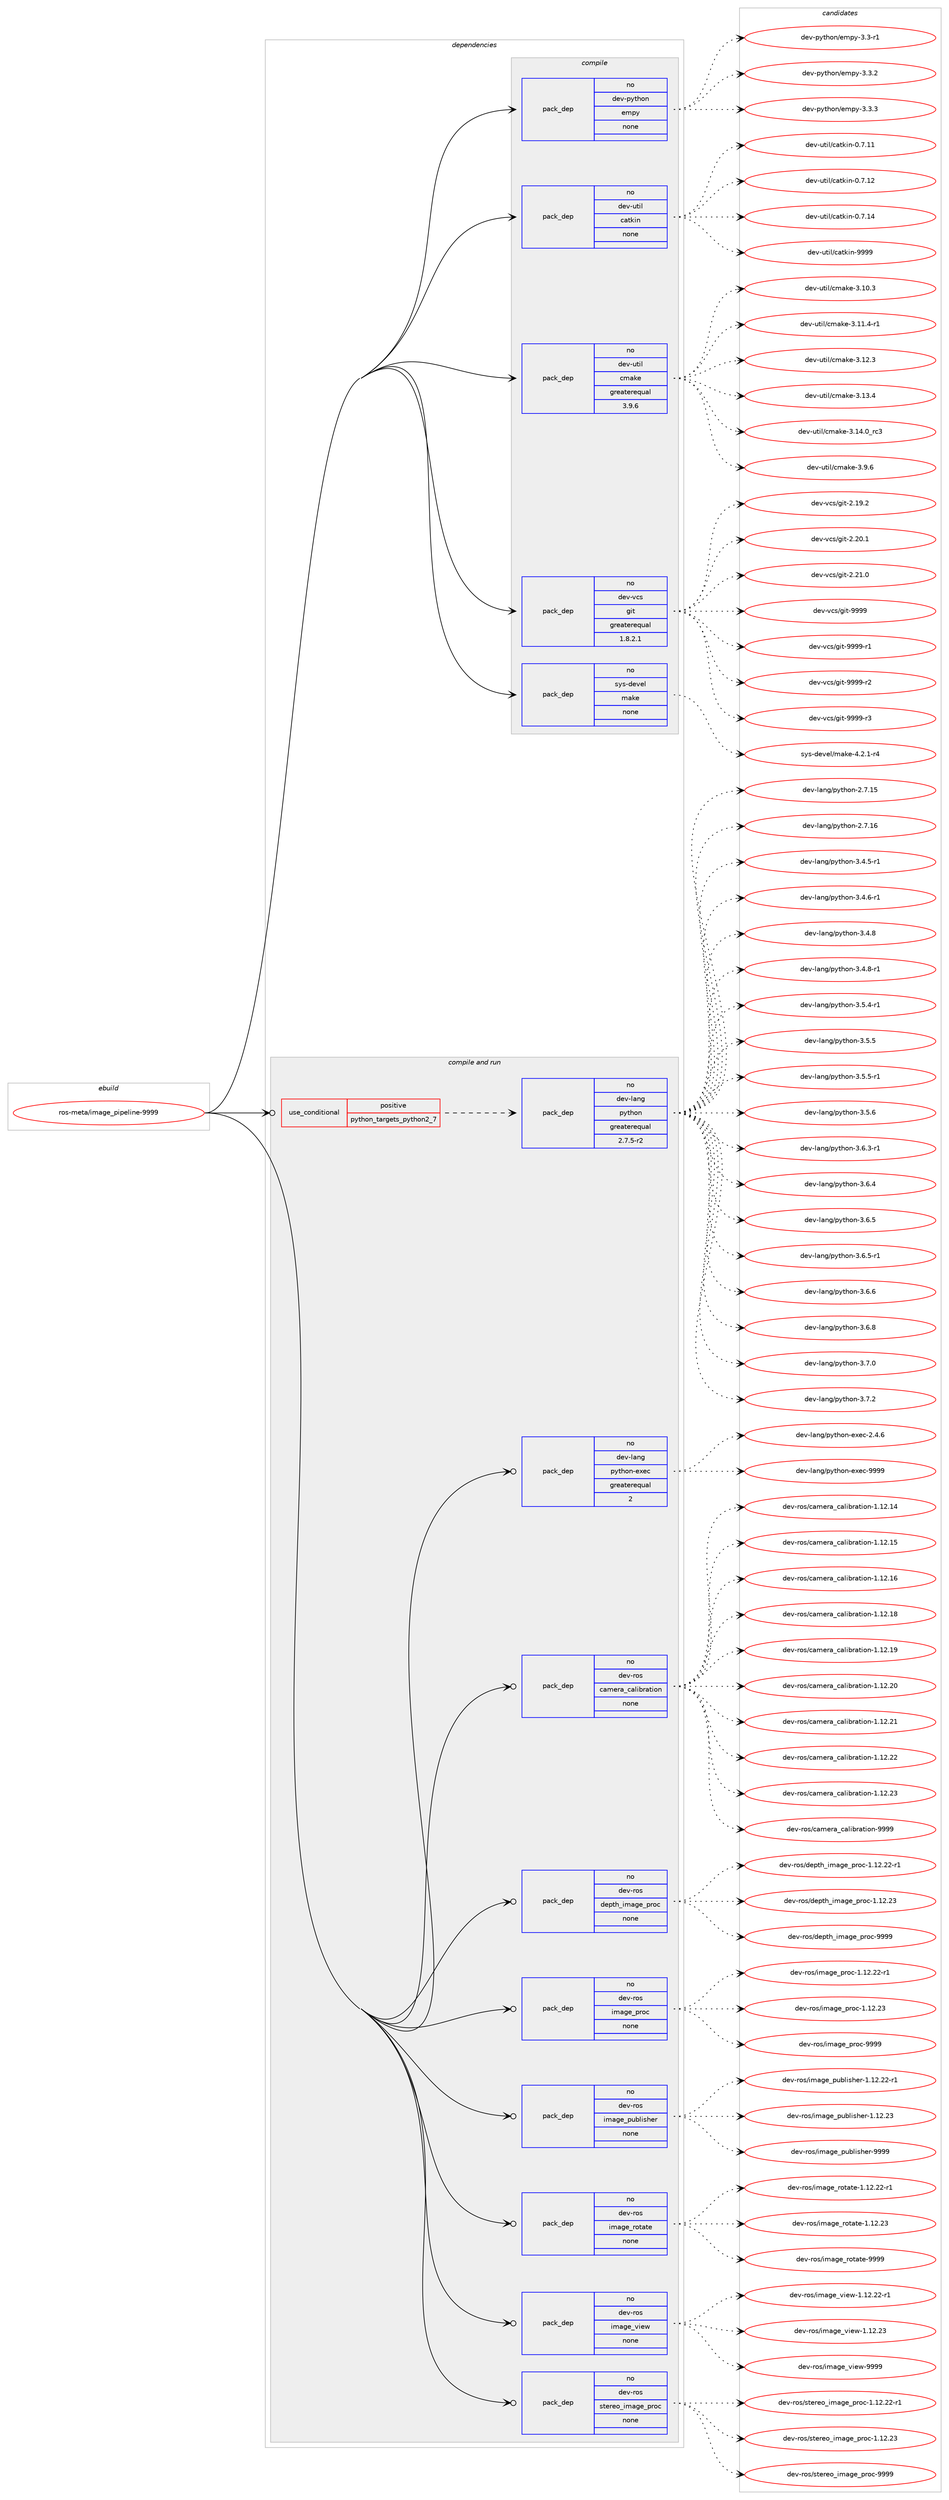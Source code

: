 digraph prolog {

# *************
# Graph options
# *************

newrank=true;
concentrate=true;
compound=true;
graph [rankdir=LR,fontname=Helvetica,fontsize=10,ranksep=1.5];#, ranksep=2.5, nodesep=0.2];
edge  [arrowhead=vee];
node  [fontname=Helvetica,fontsize=10];

# **********
# The ebuild
# **********

subgraph cluster_leftcol {
color=gray;
rank=same;
label=<<i>ebuild</i>>;
id [label="ros-meta/image_pipeline-9999", color=red, width=4, href="../ros-meta/image_pipeline-9999.svg"];
}

# ****************
# The dependencies
# ****************

subgraph cluster_midcol {
color=gray;
label=<<i>dependencies</i>>;
subgraph cluster_compile {
fillcolor="#eeeeee";
style=filled;
label=<<i>compile</i>>;
subgraph pack1203795 {
dependency1683065 [label=<<TABLE BORDER="0" CELLBORDER="1" CELLSPACING="0" CELLPADDING="4" WIDTH="220"><TR><TD ROWSPAN="6" CELLPADDING="30">pack_dep</TD></TR><TR><TD WIDTH="110">no</TD></TR><TR><TD>dev-python</TD></TR><TR><TD>empy</TD></TR><TR><TD>none</TD></TR><TR><TD></TD></TR></TABLE>>, shape=none, color=blue];
}
id:e -> dependency1683065:w [weight=20,style="solid",arrowhead="vee"];
subgraph pack1203796 {
dependency1683066 [label=<<TABLE BORDER="0" CELLBORDER="1" CELLSPACING="0" CELLPADDING="4" WIDTH="220"><TR><TD ROWSPAN="6" CELLPADDING="30">pack_dep</TD></TR><TR><TD WIDTH="110">no</TD></TR><TR><TD>dev-util</TD></TR><TR><TD>catkin</TD></TR><TR><TD>none</TD></TR><TR><TD></TD></TR></TABLE>>, shape=none, color=blue];
}
id:e -> dependency1683066:w [weight=20,style="solid",arrowhead="vee"];
subgraph pack1203797 {
dependency1683067 [label=<<TABLE BORDER="0" CELLBORDER="1" CELLSPACING="0" CELLPADDING="4" WIDTH="220"><TR><TD ROWSPAN="6" CELLPADDING="30">pack_dep</TD></TR><TR><TD WIDTH="110">no</TD></TR><TR><TD>dev-util</TD></TR><TR><TD>cmake</TD></TR><TR><TD>greaterequal</TD></TR><TR><TD>3.9.6</TD></TR></TABLE>>, shape=none, color=blue];
}
id:e -> dependency1683067:w [weight=20,style="solid",arrowhead="vee"];
subgraph pack1203798 {
dependency1683068 [label=<<TABLE BORDER="0" CELLBORDER="1" CELLSPACING="0" CELLPADDING="4" WIDTH="220"><TR><TD ROWSPAN="6" CELLPADDING="30">pack_dep</TD></TR><TR><TD WIDTH="110">no</TD></TR><TR><TD>dev-vcs</TD></TR><TR><TD>git</TD></TR><TR><TD>greaterequal</TD></TR><TR><TD>1.8.2.1</TD></TR></TABLE>>, shape=none, color=blue];
}
id:e -> dependency1683068:w [weight=20,style="solid",arrowhead="vee"];
subgraph pack1203799 {
dependency1683069 [label=<<TABLE BORDER="0" CELLBORDER="1" CELLSPACING="0" CELLPADDING="4" WIDTH="220"><TR><TD ROWSPAN="6" CELLPADDING="30">pack_dep</TD></TR><TR><TD WIDTH="110">no</TD></TR><TR><TD>sys-devel</TD></TR><TR><TD>make</TD></TR><TR><TD>none</TD></TR><TR><TD></TD></TR></TABLE>>, shape=none, color=blue];
}
id:e -> dependency1683069:w [weight=20,style="solid",arrowhead="vee"];
}
subgraph cluster_compileandrun {
fillcolor="#eeeeee";
style=filled;
label=<<i>compile and run</i>>;
subgraph cond451741 {
dependency1683070 [label=<<TABLE BORDER="0" CELLBORDER="1" CELLSPACING="0" CELLPADDING="4"><TR><TD ROWSPAN="3" CELLPADDING="10">use_conditional</TD></TR><TR><TD>positive</TD></TR><TR><TD>python_targets_python2_7</TD></TR></TABLE>>, shape=none, color=red];
subgraph pack1203800 {
dependency1683071 [label=<<TABLE BORDER="0" CELLBORDER="1" CELLSPACING="0" CELLPADDING="4" WIDTH="220"><TR><TD ROWSPAN="6" CELLPADDING="30">pack_dep</TD></TR><TR><TD WIDTH="110">no</TD></TR><TR><TD>dev-lang</TD></TR><TR><TD>python</TD></TR><TR><TD>greaterequal</TD></TR><TR><TD>2.7.5-r2</TD></TR></TABLE>>, shape=none, color=blue];
}
dependency1683070:e -> dependency1683071:w [weight=20,style="dashed",arrowhead="vee"];
}
id:e -> dependency1683070:w [weight=20,style="solid",arrowhead="odotvee"];
subgraph pack1203801 {
dependency1683072 [label=<<TABLE BORDER="0" CELLBORDER="1" CELLSPACING="0" CELLPADDING="4" WIDTH="220"><TR><TD ROWSPAN="6" CELLPADDING="30">pack_dep</TD></TR><TR><TD WIDTH="110">no</TD></TR><TR><TD>dev-lang</TD></TR><TR><TD>python-exec</TD></TR><TR><TD>greaterequal</TD></TR><TR><TD>2</TD></TR></TABLE>>, shape=none, color=blue];
}
id:e -> dependency1683072:w [weight=20,style="solid",arrowhead="odotvee"];
subgraph pack1203802 {
dependency1683073 [label=<<TABLE BORDER="0" CELLBORDER="1" CELLSPACING="0" CELLPADDING="4" WIDTH="220"><TR><TD ROWSPAN="6" CELLPADDING="30">pack_dep</TD></TR><TR><TD WIDTH="110">no</TD></TR><TR><TD>dev-ros</TD></TR><TR><TD>camera_calibration</TD></TR><TR><TD>none</TD></TR><TR><TD></TD></TR></TABLE>>, shape=none, color=blue];
}
id:e -> dependency1683073:w [weight=20,style="solid",arrowhead="odotvee"];
subgraph pack1203803 {
dependency1683074 [label=<<TABLE BORDER="0" CELLBORDER="1" CELLSPACING="0" CELLPADDING="4" WIDTH="220"><TR><TD ROWSPAN="6" CELLPADDING="30">pack_dep</TD></TR><TR><TD WIDTH="110">no</TD></TR><TR><TD>dev-ros</TD></TR><TR><TD>depth_image_proc</TD></TR><TR><TD>none</TD></TR><TR><TD></TD></TR></TABLE>>, shape=none, color=blue];
}
id:e -> dependency1683074:w [weight=20,style="solid",arrowhead="odotvee"];
subgraph pack1203804 {
dependency1683075 [label=<<TABLE BORDER="0" CELLBORDER="1" CELLSPACING="0" CELLPADDING="4" WIDTH="220"><TR><TD ROWSPAN="6" CELLPADDING="30">pack_dep</TD></TR><TR><TD WIDTH="110">no</TD></TR><TR><TD>dev-ros</TD></TR><TR><TD>image_proc</TD></TR><TR><TD>none</TD></TR><TR><TD></TD></TR></TABLE>>, shape=none, color=blue];
}
id:e -> dependency1683075:w [weight=20,style="solid",arrowhead="odotvee"];
subgraph pack1203805 {
dependency1683076 [label=<<TABLE BORDER="0" CELLBORDER="1" CELLSPACING="0" CELLPADDING="4" WIDTH="220"><TR><TD ROWSPAN="6" CELLPADDING="30">pack_dep</TD></TR><TR><TD WIDTH="110">no</TD></TR><TR><TD>dev-ros</TD></TR><TR><TD>image_publisher</TD></TR><TR><TD>none</TD></TR><TR><TD></TD></TR></TABLE>>, shape=none, color=blue];
}
id:e -> dependency1683076:w [weight=20,style="solid",arrowhead="odotvee"];
subgraph pack1203806 {
dependency1683077 [label=<<TABLE BORDER="0" CELLBORDER="1" CELLSPACING="0" CELLPADDING="4" WIDTH="220"><TR><TD ROWSPAN="6" CELLPADDING="30">pack_dep</TD></TR><TR><TD WIDTH="110">no</TD></TR><TR><TD>dev-ros</TD></TR><TR><TD>image_rotate</TD></TR><TR><TD>none</TD></TR><TR><TD></TD></TR></TABLE>>, shape=none, color=blue];
}
id:e -> dependency1683077:w [weight=20,style="solid",arrowhead="odotvee"];
subgraph pack1203807 {
dependency1683078 [label=<<TABLE BORDER="0" CELLBORDER="1" CELLSPACING="0" CELLPADDING="4" WIDTH="220"><TR><TD ROWSPAN="6" CELLPADDING="30">pack_dep</TD></TR><TR><TD WIDTH="110">no</TD></TR><TR><TD>dev-ros</TD></TR><TR><TD>image_view</TD></TR><TR><TD>none</TD></TR><TR><TD></TD></TR></TABLE>>, shape=none, color=blue];
}
id:e -> dependency1683078:w [weight=20,style="solid",arrowhead="odotvee"];
subgraph pack1203808 {
dependency1683079 [label=<<TABLE BORDER="0" CELLBORDER="1" CELLSPACING="0" CELLPADDING="4" WIDTH="220"><TR><TD ROWSPAN="6" CELLPADDING="30">pack_dep</TD></TR><TR><TD WIDTH="110">no</TD></TR><TR><TD>dev-ros</TD></TR><TR><TD>stereo_image_proc</TD></TR><TR><TD>none</TD></TR><TR><TD></TD></TR></TABLE>>, shape=none, color=blue];
}
id:e -> dependency1683079:w [weight=20,style="solid",arrowhead="odotvee"];
}
subgraph cluster_run {
fillcolor="#eeeeee";
style=filled;
label=<<i>run</i>>;
}
}

# **************
# The candidates
# **************

subgraph cluster_choices {
rank=same;
color=gray;
label=<<i>candidates</i>>;

subgraph choice1203795 {
color=black;
nodesep=1;
choice1001011184511212111610411111047101109112121455146514511449 [label="dev-python/empy-3.3-r1", color=red, width=4,href="../dev-python/empy-3.3-r1.svg"];
choice1001011184511212111610411111047101109112121455146514650 [label="dev-python/empy-3.3.2", color=red, width=4,href="../dev-python/empy-3.3.2.svg"];
choice1001011184511212111610411111047101109112121455146514651 [label="dev-python/empy-3.3.3", color=red, width=4,href="../dev-python/empy-3.3.3.svg"];
dependency1683065:e -> choice1001011184511212111610411111047101109112121455146514511449:w [style=dotted,weight="100"];
dependency1683065:e -> choice1001011184511212111610411111047101109112121455146514650:w [style=dotted,weight="100"];
dependency1683065:e -> choice1001011184511212111610411111047101109112121455146514651:w [style=dotted,weight="100"];
}
subgraph choice1203796 {
color=black;
nodesep=1;
choice1001011184511711610510847999711610710511045484655464949 [label="dev-util/catkin-0.7.11", color=red, width=4,href="../dev-util/catkin-0.7.11.svg"];
choice1001011184511711610510847999711610710511045484655464950 [label="dev-util/catkin-0.7.12", color=red, width=4,href="../dev-util/catkin-0.7.12.svg"];
choice1001011184511711610510847999711610710511045484655464952 [label="dev-util/catkin-0.7.14", color=red, width=4,href="../dev-util/catkin-0.7.14.svg"];
choice100101118451171161051084799971161071051104557575757 [label="dev-util/catkin-9999", color=red, width=4,href="../dev-util/catkin-9999.svg"];
dependency1683066:e -> choice1001011184511711610510847999711610710511045484655464949:w [style=dotted,weight="100"];
dependency1683066:e -> choice1001011184511711610510847999711610710511045484655464950:w [style=dotted,weight="100"];
dependency1683066:e -> choice1001011184511711610510847999711610710511045484655464952:w [style=dotted,weight="100"];
dependency1683066:e -> choice100101118451171161051084799971161071051104557575757:w [style=dotted,weight="100"];
}
subgraph choice1203797 {
color=black;
nodesep=1;
choice1001011184511711610510847991099710710145514649484651 [label="dev-util/cmake-3.10.3", color=red, width=4,href="../dev-util/cmake-3.10.3.svg"];
choice10010111845117116105108479910997107101455146494946524511449 [label="dev-util/cmake-3.11.4-r1", color=red, width=4,href="../dev-util/cmake-3.11.4-r1.svg"];
choice1001011184511711610510847991099710710145514649504651 [label="dev-util/cmake-3.12.3", color=red, width=4,href="../dev-util/cmake-3.12.3.svg"];
choice1001011184511711610510847991099710710145514649514652 [label="dev-util/cmake-3.13.4", color=red, width=4,href="../dev-util/cmake-3.13.4.svg"];
choice1001011184511711610510847991099710710145514649524648951149951 [label="dev-util/cmake-3.14.0_rc3", color=red, width=4,href="../dev-util/cmake-3.14.0_rc3.svg"];
choice10010111845117116105108479910997107101455146574654 [label="dev-util/cmake-3.9.6", color=red, width=4,href="../dev-util/cmake-3.9.6.svg"];
dependency1683067:e -> choice1001011184511711610510847991099710710145514649484651:w [style=dotted,weight="100"];
dependency1683067:e -> choice10010111845117116105108479910997107101455146494946524511449:w [style=dotted,weight="100"];
dependency1683067:e -> choice1001011184511711610510847991099710710145514649504651:w [style=dotted,weight="100"];
dependency1683067:e -> choice1001011184511711610510847991099710710145514649514652:w [style=dotted,weight="100"];
dependency1683067:e -> choice1001011184511711610510847991099710710145514649524648951149951:w [style=dotted,weight="100"];
dependency1683067:e -> choice10010111845117116105108479910997107101455146574654:w [style=dotted,weight="100"];
}
subgraph choice1203798 {
color=black;
nodesep=1;
choice10010111845118991154710310511645504649574650 [label="dev-vcs/git-2.19.2", color=red, width=4,href="../dev-vcs/git-2.19.2.svg"];
choice10010111845118991154710310511645504650484649 [label="dev-vcs/git-2.20.1", color=red, width=4,href="../dev-vcs/git-2.20.1.svg"];
choice10010111845118991154710310511645504650494648 [label="dev-vcs/git-2.21.0", color=red, width=4,href="../dev-vcs/git-2.21.0.svg"];
choice1001011184511899115471031051164557575757 [label="dev-vcs/git-9999", color=red, width=4,href="../dev-vcs/git-9999.svg"];
choice10010111845118991154710310511645575757574511449 [label="dev-vcs/git-9999-r1", color=red, width=4,href="../dev-vcs/git-9999-r1.svg"];
choice10010111845118991154710310511645575757574511450 [label="dev-vcs/git-9999-r2", color=red, width=4,href="../dev-vcs/git-9999-r2.svg"];
choice10010111845118991154710310511645575757574511451 [label="dev-vcs/git-9999-r3", color=red, width=4,href="../dev-vcs/git-9999-r3.svg"];
dependency1683068:e -> choice10010111845118991154710310511645504649574650:w [style=dotted,weight="100"];
dependency1683068:e -> choice10010111845118991154710310511645504650484649:w [style=dotted,weight="100"];
dependency1683068:e -> choice10010111845118991154710310511645504650494648:w [style=dotted,weight="100"];
dependency1683068:e -> choice1001011184511899115471031051164557575757:w [style=dotted,weight="100"];
dependency1683068:e -> choice10010111845118991154710310511645575757574511449:w [style=dotted,weight="100"];
dependency1683068:e -> choice10010111845118991154710310511645575757574511450:w [style=dotted,weight="100"];
dependency1683068:e -> choice10010111845118991154710310511645575757574511451:w [style=dotted,weight="100"];
}
subgraph choice1203799 {
color=black;
nodesep=1;
choice1151211154510010111810110847109971071014552465046494511452 [label="sys-devel/make-4.2.1-r4", color=red, width=4,href="../sys-devel/make-4.2.1-r4.svg"];
dependency1683069:e -> choice1151211154510010111810110847109971071014552465046494511452:w [style=dotted,weight="100"];
}
subgraph choice1203800 {
color=black;
nodesep=1;
choice10010111845108971101034711212111610411111045504655464953 [label="dev-lang/python-2.7.15", color=red, width=4,href="../dev-lang/python-2.7.15.svg"];
choice10010111845108971101034711212111610411111045504655464954 [label="dev-lang/python-2.7.16", color=red, width=4,href="../dev-lang/python-2.7.16.svg"];
choice1001011184510897110103471121211161041111104551465246534511449 [label="dev-lang/python-3.4.5-r1", color=red, width=4,href="../dev-lang/python-3.4.5-r1.svg"];
choice1001011184510897110103471121211161041111104551465246544511449 [label="dev-lang/python-3.4.6-r1", color=red, width=4,href="../dev-lang/python-3.4.6-r1.svg"];
choice100101118451089711010347112121116104111110455146524656 [label="dev-lang/python-3.4.8", color=red, width=4,href="../dev-lang/python-3.4.8.svg"];
choice1001011184510897110103471121211161041111104551465246564511449 [label="dev-lang/python-3.4.8-r1", color=red, width=4,href="../dev-lang/python-3.4.8-r1.svg"];
choice1001011184510897110103471121211161041111104551465346524511449 [label="dev-lang/python-3.5.4-r1", color=red, width=4,href="../dev-lang/python-3.5.4-r1.svg"];
choice100101118451089711010347112121116104111110455146534653 [label="dev-lang/python-3.5.5", color=red, width=4,href="../dev-lang/python-3.5.5.svg"];
choice1001011184510897110103471121211161041111104551465346534511449 [label="dev-lang/python-3.5.5-r1", color=red, width=4,href="../dev-lang/python-3.5.5-r1.svg"];
choice100101118451089711010347112121116104111110455146534654 [label="dev-lang/python-3.5.6", color=red, width=4,href="../dev-lang/python-3.5.6.svg"];
choice1001011184510897110103471121211161041111104551465446514511449 [label="dev-lang/python-3.6.3-r1", color=red, width=4,href="../dev-lang/python-3.6.3-r1.svg"];
choice100101118451089711010347112121116104111110455146544652 [label="dev-lang/python-3.6.4", color=red, width=4,href="../dev-lang/python-3.6.4.svg"];
choice100101118451089711010347112121116104111110455146544653 [label="dev-lang/python-3.6.5", color=red, width=4,href="../dev-lang/python-3.6.5.svg"];
choice1001011184510897110103471121211161041111104551465446534511449 [label="dev-lang/python-3.6.5-r1", color=red, width=4,href="../dev-lang/python-3.6.5-r1.svg"];
choice100101118451089711010347112121116104111110455146544654 [label="dev-lang/python-3.6.6", color=red, width=4,href="../dev-lang/python-3.6.6.svg"];
choice100101118451089711010347112121116104111110455146544656 [label="dev-lang/python-3.6.8", color=red, width=4,href="../dev-lang/python-3.6.8.svg"];
choice100101118451089711010347112121116104111110455146554648 [label="dev-lang/python-3.7.0", color=red, width=4,href="../dev-lang/python-3.7.0.svg"];
choice100101118451089711010347112121116104111110455146554650 [label="dev-lang/python-3.7.2", color=red, width=4,href="../dev-lang/python-3.7.2.svg"];
dependency1683071:e -> choice10010111845108971101034711212111610411111045504655464953:w [style=dotted,weight="100"];
dependency1683071:e -> choice10010111845108971101034711212111610411111045504655464954:w [style=dotted,weight="100"];
dependency1683071:e -> choice1001011184510897110103471121211161041111104551465246534511449:w [style=dotted,weight="100"];
dependency1683071:e -> choice1001011184510897110103471121211161041111104551465246544511449:w [style=dotted,weight="100"];
dependency1683071:e -> choice100101118451089711010347112121116104111110455146524656:w [style=dotted,weight="100"];
dependency1683071:e -> choice1001011184510897110103471121211161041111104551465246564511449:w [style=dotted,weight="100"];
dependency1683071:e -> choice1001011184510897110103471121211161041111104551465346524511449:w [style=dotted,weight="100"];
dependency1683071:e -> choice100101118451089711010347112121116104111110455146534653:w [style=dotted,weight="100"];
dependency1683071:e -> choice1001011184510897110103471121211161041111104551465346534511449:w [style=dotted,weight="100"];
dependency1683071:e -> choice100101118451089711010347112121116104111110455146534654:w [style=dotted,weight="100"];
dependency1683071:e -> choice1001011184510897110103471121211161041111104551465446514511449:w [style=dotted,weight="100"];
dependency1683071:e -> choice100101118451089711010347112121116104111110455146544652:w [style=dotted,weight="100"];
dependency1683071:e -> choice100101118451089711010347112121116104111110455146544653:w [style=dotted,weight="100"];
dependency1683071:e -> choice1001011184510897110103471121211161041111104551465446534511449:w [style=dotted,weight="100"];
dependency1683071:e -> choice100101118451089711010347112121116104111110455146544654:w [style=dotted,weight="100"];
dependency1683071:e -> choice100101118451089711010347112121116104111110455146544656:w [style=dotted,weight="100"];
dependency1683071:e -> choice100101118451089711010347112121116104111110455146554648:w [style=dotted,weight="100"];
dependency1683071:e -> choice100101118451089711010347112121116104111110455146554650:w [style=dotted,weight="100"];
}
subgraph choice1203801 {
color=black;
nodesep=1;
choice1001011184510897110103471121211161041111104510112010199455046524654 [label="dev-lang/python-exec-2.4.6", color=red, width=4,href="../dev-lang/python-exec-2.4.6.svg"];
choice10010111845108971101034711212111610411111045101120101994557575757 [label="dev-lang/python-exec-9999", color=red, width=4,href="../dev-lang/python-exec-9999.svg"];
dependency1683072:e -> choice1001011184510897110103471121211161041111104510112010199455046524654:w [style=dotted,weight="100"];
dependency1683072:e -> choice10010111845108971101034711212111610411111045101120101994557575757:w [style=dotted,weight="100"];
}
subgraph choice1203802 {
color=black;
nodesep=1;
choice100101118451141111154799971091011149795999710810598114971161051111104549464950464952 [label="dev-ros/camera_calibration-1.12.14", color=red, width=4,href="../dev-ros/camera_calibration-1.12.14.svg"];
choice100101118451141111154799971091011149795999710810598114971161051111104549464950464953 [label="dev-ros/camera_calibration-1.12.15", color=red, width=4,href="../dev-ros/camera_calibration-1.12.15.svg"];
choice100101118451141111154799971091011149795999710810598114971161051111104549464950464954 [label="dev-ros/camera_calibration-1.12.16", color=red, width=4,href="../dev-ros/camera_calibration-1.12.16.svg"];
choice100101118451141111154799971091011149795999710810598114971161051111104549464950464956 [label="dev-ros/camera_calibration-1.12.18", color=red, width=4,href="../dev-ros/camera_calibration-1.12.18.svg"];
choice100101118451141111154799971091011149795999710810598114971161051111104549464950464957 [label="dev-ros/camera_calibration-1.12.19", color=red, width=4,href="../dev-ros/camera_calibration-1.12.19.svg"];
choice100101118451141111154799971091011149795999710810598114971161051111104549464950465048 [label="dev-ros/camera_calibration-1.12.20", color=red, width=4,href="../dev-ros/camera_calibration-1.12.20.svg"];
choice100101118451141111154799971091011149795999710810598114971161051111104549464950465049 [label="dev-ros/camera_calibration-1.12.21", color=red, width=4,href="../dev-ros/camera_calibration-1.12.21.svg"];
choice100101118451141111154799971091011149795999710810598114971161051111104549464950465050 [label="dev-ros/camera_calibration-1.12.22", color=red, width=4,href="../dev-ros/camera_calibration-1.12.22.svg"];
choice100101118451141111154799971091011149795999710810598114971161051111104549464950465051 [label="dev-ros/camera_calibration-1.12.23", color=red, width=4,href="../dev-ros/camera_calibration-1.12.23.svg"];
choice100101118451141111154799971091011149795999710810598114971161051111104557575757 [label="dev-ros/camera_calibration-9999", color=red, width=4,href="../dev-ros/camera_calibration-9999.svg"];
dependency1683073:e -> choice100101118451141111154799971091011149795999710810598114971161051111104549464950464952:w [style=dotted,weight="100"];
dependency1683073:e -> choice100101118451141111154799971091011149795999710810598114971161051111104549464950464953:w [style=dotted,weight="100"];
dependency1683073:e -> choice100101118451141111154799971091011149795999710810598114971161051111104549464950464954:w [style=dotted,weight="100"];
dependency1683073:e -> choice100101118451141111154799971091011149795999710810598114971161051111104549464950464956:w [style=dotted,weight="100"];
dependency1683073:e -> choice100101118451141111154799971091011149795999710810598114971161051111104549464950464957:w [style=dotted,weight="100"];
dependency1683073:e -> choice100101118451141111154799971091011149795999710810598114971161051111104549464950465048:w [style=dotted,weight="100"];
dependency1683073:e -> choice100101118451141111154799971091011149795999710810598114971161051111104549464950465049:w [style=dotted,weight="100"];
dependency1683073:e -> choice100101118451141111154799971091011149795999710810598114971161051111104549464950465050:w [style=dotted,weight="100"];
dependency1683073:e -> choice100101118451141111154799971091011149795999710810598114971161051111104549464950465051:w [style=dotted,weight="100"];
dependency1683073:e -> choice100101118451141111154799971091011149795999710810598114971161051111104557575757:w [style=dotted,weight="100"];
}
subgraph choice1203803 {
color=black;
nodesep=1;
choice10010111845114111115471001011121161049510510997103101951121141119945494649504650504511449 [label="dev-ros/depth_image_proc-1.12.22-r1", color=red, width=4,href="../dev-ros/depth_image_proc-1.12.22-r1.svg"];
choice1001011184511411111547100101112116104951051099710310195112114111994549464950465051 [label="dev-ros/depth_image_proc-1.12.23", color=red, width=4,href="../dev-ros/depth_image_proc-1.12.23.svg"];
choice1001011184511411111547100101112116104951051099710310195112114111994557575757 [label="dev-ros/depth_image_proc-9999", color=red, width=4,href="../dev-ros/depth_image_proc-9999.svg"];
dependency1683074:e -> choice10010111845114111115471001011121161049510510997103101951121141119945494649504650504511449:w [style=dotted,weight="100"];
dependency1683074:e -> choice1001011184511411111547100101112116104951051099710310195112114111994549464950465051:w [style=dotted,weight="100"];
dependency1683074:e -> choice1001011184511411111547100101112116104951051099710310195112114111994557575757:w [style=dotted,weight="100"];
}
subgraph choice1203804 {
color=black;
nodesep=1;
choice100101118451141111154710510997103101951121141119945494649504650504511449 [label="dev-ros/image_proc-1.12.22-r1", color=red, width=4,href="../dev-ros/image_proc-1.12.22-r1.svg"];
choice10010111845114111115471051099710310195112114111994549464950465051 [label="dev-ros/image_proc-1.12.23", color=red, width=4,href="../dev-ros/image_proc-1.12.23.svg"];
choice10010111845114111115471051099710310195112114111994557575757 [label="dev-ros/image_proc-9999", color=red, width=4,href="../dev-ros/image_proc-9999.svg"];
dependency1683075:e -> choice100101118451141111154710510997103101951121141119945494649504650504511449:w [style=dotted,weight="100"];
dependency1683075:e -> choice10010111845114111115471051099710310195112114111994549464950465051:w [style=dotted,weight="100"];
dependency1683075:e -> choice10010111845114111115471051099710310195112114111994557575757:w [style=dotted,weight="100"];
}
subgraph choice1203805 {
color=black;
nodesep=1;
choice100101118451141111154710510997103101951121179810810511510410111445494649504650504511449 [label="dev-ros/image_publisher-1.12.22-r1", color=red, width=4,href="../dev-ros/image_publisher-1.12.22-r1.svg"];
choice10010111845114111115471051099710310195112117981081051151041011144549464950465051 [label="dev-ros/image_publisher-1.12.23", color=red, width=4,href="../dev-ros/image_publisher-1.12.23.svg"];
choice10010111845114111115471051099710310195112117981081051151041011144557575757 [label="dev-ros/image_publisher-9999", color=red, width=4,href="../dev-ros/image_publisher-9999.svg"];
dependency1683076:e -> choice100101118451141111154710510997103101951121179810810511510410111445494649504650504511449:w [style=dotted,weight="100"];
dependency1683076:e -> choice10010111845114111115471051099710310195112117981081051151041011144549464950465051:w [style=dotted,weight="100"];
dependency1683076:e -> choice10010111845114111115471051099710310195112117981081051151041011144557575757:w [style=dotted,weight="100"];
}
subgraph choice1203806 {
color=black;
nodesep=1;
choice100101118451141111154710510997103101951141111169711610145494649504650504511449 [label="dev-ros/image_rotate-1.12.22-r1", color=red, width=4,href="../dev-ros/image_rotate-1.12.22-r1.svg"];
choice10010111845114111115471051099710310195114111116971161014549464950465051 [label="dev-ros/image_rotate-1.12.23", color=red, width=4,href="../dev-ros/image_rotate-1.12.23.svg"];
choice10010111845114111115471051099710310195114111116971161014557575757 [label="dev-ros/image_rotate-9999", color=red, width=4,href="../dev-ros/image_rotate-9999.svg"];
dependency1683077:e -> choice100101118451141111154710510997103101951141111169711610145494649504650504511449:w [style=dotted,weight="100"];
dependency1683077:e -> choice10010111845114111115471051099710310195114111116971161014549464950465051:w [style=dotted,weight="100"];
dependency1683077:e -> choice10010111845114111115471051099710310195114111116971161014557575757:w [style=dotted,weight="100"];
}
subgraph choice1203807 {
color=black;
nodesep=1;
choice1001011184511411111547105109971031019511810510111945494649504650504511449 [label="dev-ros/image_view-1.12.22-r1", color=red, width=4,href="../dev-ros/image_view-1.12.22-r1.svg"];
choice100101118451141111154710510997103101951181051011194549464950465051 [label="dev-ros/image_view-1.12.23", color=red, width=4,href="../dev-ros/image_view-1.12.23.svg"];
choice100101118451141111154710510997103101951181051011194557575757 [label="dev-ros/image_view-9999", color=red, width=4,href="../dev-ros/image_view-9999.svg"];
dependency1683078:e -> choice1001011184511411111547105109971031019511810510111945494649504650504511449:w [style=dotted,weight="100"];
dependency1683078:e -> choice100101118451141111154710510997103101951181051011194549464950465051:w [style=dotted,weight="100"];
dependency1683078:e -> choice100101118451141111154710510997103101951181051011194557575757:w [style=dotted,weight="100"];
}
subgraph choice1203808 {
color=black;
nodesep=1;
choice10010111845114111115471151161011141011119510510997103101951121141119945494649504650504511449 [label="dev-ros/stereo_image_proc-1.12.22-r1", color=red, width=4,href="../dev-ros/stereo_image_proc-1.12.22-r1.svg"];
choice1001011184511411111547115116101114101111951051099710310195112114111994549464950465051 [label="dev-ros/stereo_image_proc-1.12.23", color=red, width=4,href="../dev-ros/stereo_image_proc-1.12.23.svg"];
choice1001011184511411111547115116101114101111951051099710310195112114111994557575757 [label="dev-ros/stereo_image_proc-9999", color=red, width=4,href="../dev-ros/stereo_image_proc-9999.svg"];
dependency1683079:e -> choice10010111845114111115471151161011141011119510510997103101951121141119945494649504650504511449:w [style=dotted,weight="100"];
dependency1683079:e -> choice1001011184511411111547115116101114101111951051099710310195112114111994549464950465051:w [style=dotted,weight="100"];
dependency1683079:e -> choice1001011184511411111547115116101114101111951051099710310195112114111994557575757:w [style=dotted,weight="100"];
}
}

}
